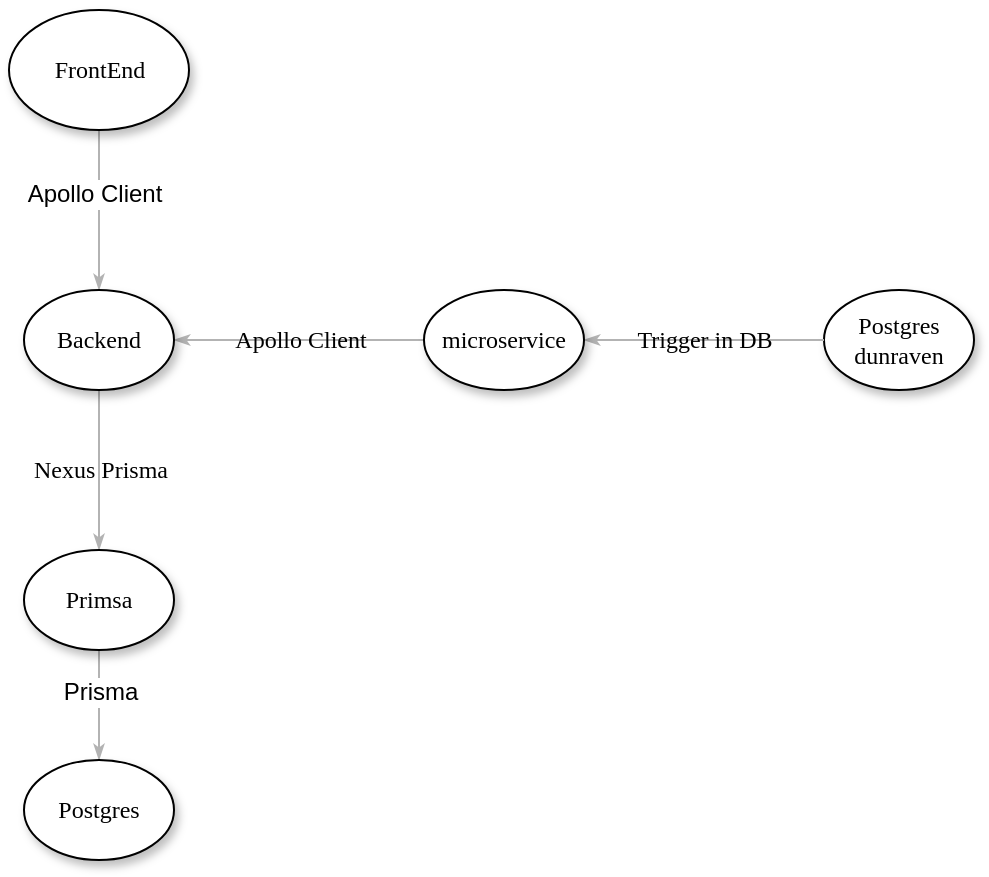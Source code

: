 <mxfile version="12.1.7" type="github" pages="1"><diagram name="Page-1" id="42789a77-a242-8287-6e28-9cd8cfd52e62"><mxGraphModel dx="932" dy="504" grid="0" gridSize="10" guides="1" tooltips="1" connect="1" arrows="1" fold="1" page="1" pageScale="1" pageWidth="1100" pageHeight="850" background="#ffffff" math="0" shadow="0"><root><mxCell id="0"/><mxCell id="1" parent="0"/><mxCell id="1ea317790d2ca983-13" value="" style="edgeStyle=none;rounded=1;html=1;labelBackgroundColor=none;startArrow=none;startFill=0;startSize=5;endArrow=classicThin;endFill=1;endSize=5;jettySize=auto;orthogonalLoop=1;strokeColor=#B3B3B3;strokeWidth=1;fontFamily=Verdana;fontSize=12;fontColor=#000000;" parent="1" source="1ea317790d2ca983-1" target="1ea317790d2ca983-9" edge="1"><mxGeometry relative="1" as="geometry"/></mxCell><mxCell id="BSIZ5159ki3mFgsb3oqb-1" value="Apollo Client" style="text;html=1;resizable=0;points=[];align=center;verticalAlign=middle;labelBackgroundColor=#ffffff;" vertex="1" connectable="0" parent="1ea317790d2ca983-13"><mxGeometry x="-0.2" y="-3" relative="1" as="geometry"><mxPoint as="offset"/></mxGeometry></mxCell><mxCell id="1ea317790d2ca983-1" value="&lt;span&gt;FrontEnd&lt;/span&gt;" style="ellipse;whiteSpace=wrap;html=1;rounded=0;shadow=1;comic=0;labelBackgroundColor=none;strokeColor=#000000;strokeWidth=1;fillColor=#FFFFFF;fontFamily=Verdana;fontSize=12;fontColor=#000000;align=center;" parent="1" vertex="1"><mxGeometry x="202.5" y="50" width="90" height="60" as="geometry"/></mxCell><mxCell id="1ea317790d2ca983-21" value="Apollo Client" style="edgeStyle=none;rounded=1;html=1;labelBackgroundColor=none;startArrow=none;startFill=0;startSize=5;endArrow=classicThin;endFill=1;endSize=5;jettySize=auto;orthogonalLoop=1;strokeColor=#B3B3B3;strokeWidth=1;fontFamily=Verdana;fontSize=12;fontColor=#000000;entryX=1;entryY=0.5;entryDx=0;entryDy=0;exitX=0;exitY=0.5;exitDx=0;exitDy=0;" parent="1" source="1ea317790d2ca983-7" target="1ea317790d2ca983-9" edge="1"><mxGeometry relative="1" as="geometry"><mxPoint x="478.609" y="237.485" as="sourcePoint"/></mxGeometry></mxCell><mxCell id="1ea317790d2ca983-6" value="&lt;span&gt;Postgres dunraven&lt;/span&gt;" style="ellipse;whiteSpace=wrap;html=1;rounded=0;shadow=1;comic=0;labelBackgroundColor=none;strokeColor=#000000;strokeWidth=1;fillColor=#FFFFFF;fontFamily=Verdana;fontSize=12;fontColor=#000000;align=center;" parent="1" vertex="1"><mxGeometry x="610" y="190" width="75" height="50" as="geometry"/></mxCell><mxCell id="1ea317790d2ca983-24" value="Trigger in DB" style="edgeStyle=none;rounded=1;html=1;labelBackgroundColor=none;startArrow=none;startFill=0;startSize=5;endArrow=classicThin;endFill=1;endSize=5;jettySize=auto;orthogonalLoop=1;strokeColor=#B3B3B3;strokeWidth=1;fontFamily=Verdana;fontSize=12;fontColor=#000000;entryX=1;entryY=0.5;entryDx=0;entryDy=0;" parent="1" source="1ea317790d2ca983-6" target="1ea317790d2ca983-7" edge="1"><mxGeometry relative="1" as="geometry"><mxPoint x="483.141" y="511.283" as="targetPoint"/></mxGeometry></mxCell><mxCell id="1ea317790d2ca983-7" value="&lt;span&gt;microservice&lt;/span&gt;" style="ellipse;whiteSpace=wrap;html=1;rounded=0;shadow=1;comic=0;labelBackgroundColor=none;strokeColor=#000000;strokeWidth=1;fillColor=#FFFFFF;fontFamily=Verdana;fontSize=12;fontColor=#000000;align=center;" parent="1" vertex="1"><mxGeometry x="410" y="190" width="80" height="50" as="geometry"/></mxCell><mxCell id="1ea317790d2ca983-19" value="Nexus Prisma" style="edgeStyle=none;rounded=1;html=1;labelBackgroundColor=none;startArrow=none;startFill=0;startSize=5;endArrow=classicThin;endFill=1;endSize=5;jettySize=auto;orthogonalLoop=1;strokeColor=#B3B3B3;strokeWidth=1;fontFamily=Verdana;fontSize=12;fontColor=#000000;" parent="1" source="1ea317790d2ca983-9" target="1ea317790d2ca983-10" edge="1"><mxGeometry relative="1" as="geometry"/></mxCell><mxCell id="1ea317790d2ca983-9" value="Backend" style="ellipse;whiteSpace=wrap;html=1;rounded=0;shadow=1;comic=0;labelBackgroundColor=none;strokeColor=#000000;strokeWidth=1;fillColor=#FFFFFF;fontFamily=Verdana;fontSize=12;fontColor=#000000;align=center;" parent="1" vertex="1"><mxGeometry x="210" y="190" width="75" height="50" as="geometry"/></mxCell><mxCell id="1ea317790d2ca983-20" value="" style="edgeStyle=none;rounded=1;html=1;labelBackgroundColor=none;startArrow=none;startFill=0;startSize=5;endArrow=classicThin;endFill=1;endSize=5;jettySize=auto;orthogonalLoop=1;strokeColor=#B3B3B3;strokeWidth=1;fontFamily=Verdana;fontSize=12;fontColor=#000000;" parent="1" source="1ea317790d2ca983-10" target="1ea317790d2ca983-11" edge="1"><mxGeometry relative="1" as="geometry"/></mxCell><mxCell id="BSIZ5159ki3mFgsb3oqb-2" value="Prisma" style="text;html=1;resizable=0;points=[];align=center;verticalAlign=middle;labelBackgroundColor=#ffffff;" vertex="1" connectable="0" parent="1ea317790d2ca983-20"><mxGeometry x="-0.04" y="2" relative="1" as="geometry"><mxPoint x="-2" y="-6" as="offset"/></mxGeometry></mxCell><mxCell id="1ea317790d2ca983-10" value="&lt;span&gt;Primsa&lt;/span&gt;" style="ellipse;whiteSpace=wrap;html=1;rounded=0;shadow=1;comic=0;labelBackgroundColor=none;strokeColor=#000000;strokeWidth=1;fillColor=#FFFFFF;fontFamily=Verdana;fontSize=12;fontColor=#000000;align=center;" parent="1" vertex="1"><mxGeometry x="210" y="320" width="75" height="50" as="geometry"/></mxCell><mxCell id="1ea317790d2ca983-11" value="&lt;span&gt;Postgres&lt;/span&gt;" style="ellipse;whiteSpace=wrap;html=1;rounded=0;shadow=1;comic=0;labelBackgroundColor=none;strokeColor=#000000;strokeWidth=1;fillColor=#FFFFFF;fontFamily=Verdana;fontSize=12;fontColor=#000000;align=center;" parent="1" vertex="1"><mxGeometry x="210" y="425" width="75" height="50" as="geometry"/></mxCell></root></mxGraphModel></diagram></mxfile>